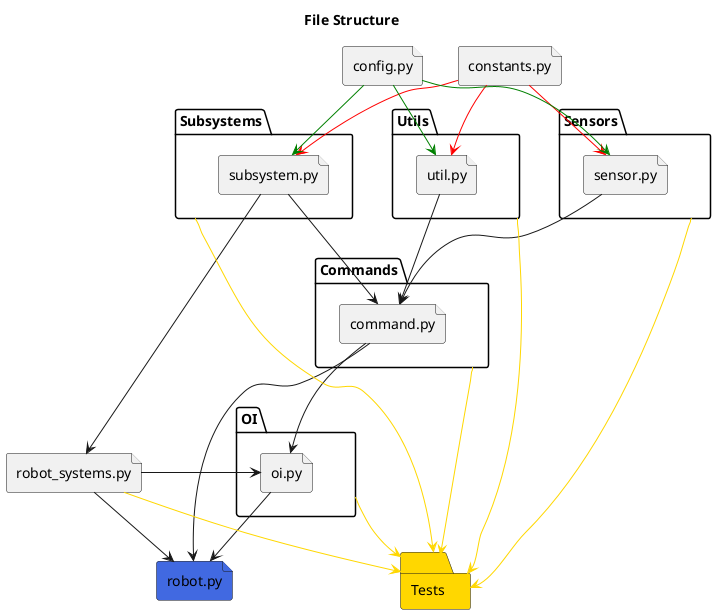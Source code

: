 @startuml file_structure

title File Structure

folder Subsystems {
    file subsystem.py
}
folder Sensors {
    file sensor.py
}
folder Utils {
    file util.py
}
folder Commands {
    file command.py
}
folder OI {
    file oi.py
}
folder Tests #Gold
file constants.py
file config.py
file robot.py #RoyalBlue
file robot_systems.py

subsystem.py -down-> robot_systems.py
robot_systems.py -down-> robot.py
subsystem.py -down-> command.py
util.py -down-> command.py
sensor.py -down-> command.py
command.py -down-> oi.py
robot_systems.py -> oi.py
command.py -down-> robot.py
oi.py -down-> robot.py


Subsystems -> Tests #Gold
Commands -> Tests #Gold
Sensors -> Tests #Gold
OI -down-> Tests #Gold
Utils -> Tests #Gold
robot_systems.py -right-> Tests #Gold

constants.py -down-> subsystem.py #Red
constants.py -down-> util.py #Red
constants.py -down-> sensor.py #Red

config.py -down-> subsystem.py #Green
config.py -down-> util.py #Green
config.py -down-> sensor.py #Green


@enduml

